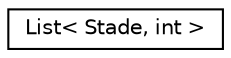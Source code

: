 digraph "Graphical Class Hierarchy"
{
  edge [fontname="Helvetica",fontsize="10",labelfontname="Helvetica",labelfontsize="10"];
  node [fontname="Helvetica",fontsize="10",shape=record];
  rankdir="LR";
  Node1 [label="List\< Stade, int \>",height=0.2,width=0.4,color="black", fillcolor="white", style="filled",URL="$class_list.html"];
}
